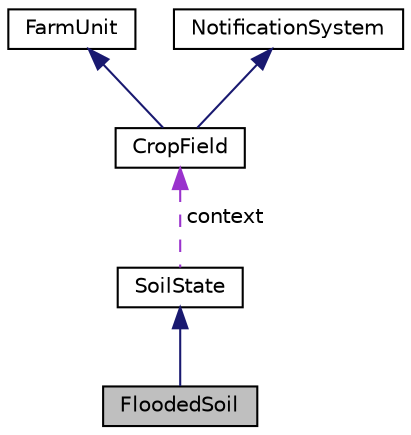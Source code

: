 digraph "FloodedSoil"
{
 // LATEX_PDF_SIZE
  edge [fontname="Helvetica",fontsize="10",labelfontname="Helvetica",labelfontsize="10"];
  node [fontname="Helvetica",fontsize="10",shape=record];
  Node1 [label="FloodedSoil",height=0.2,width=0.4,color="black", fillcolor="grey75", style="filled", fontcolor="black",tooltip="Concrete state class representing a flooded soil state."];
  Node2 -> Node1 [dir="back",color="midnightblue",fontsize="10",style="solid"];
  Node2 [label="SoilState",height=0.2,width=0.4,color="black", fillcolor="white", style="filled",URL="$classSoilState.html",tooltip="Abstract base class for representing different states of soil."];
  Node3 -> Node2 [dir="back",color="darkorchid3",fontsize="10",style="dashed",label=" context" ];
  Node3 [label="CropField",height=0.2,width=0.4,color="black", fillcolor="white", style="filled",URL="$classCropField.html",tooltip="Represents a crop field unit in the farm system."];
  Node4 -> Node3 [dir="back",color="midnightblue",fontsize="10",style="solid"];
  Node4 [label="FarmUnit",height=0.2,width=0.4,color="black", fillcolor="white", style="filled",URL="$classFarmUnit.html",tooltip="Abstract class representing a unit in the farm."];
  Node5 -> Node3 [dir="back",color="midnightblue",fontsize="10",style="solid"];
  Node5 [label="NotificationSystem",height=0.2,width=0.4,color="black", fillcolor="white", style="filled",URL="$classNotificationSystem.html",tooltip="Implements the Subject role in the Observer design pattern."];
}

